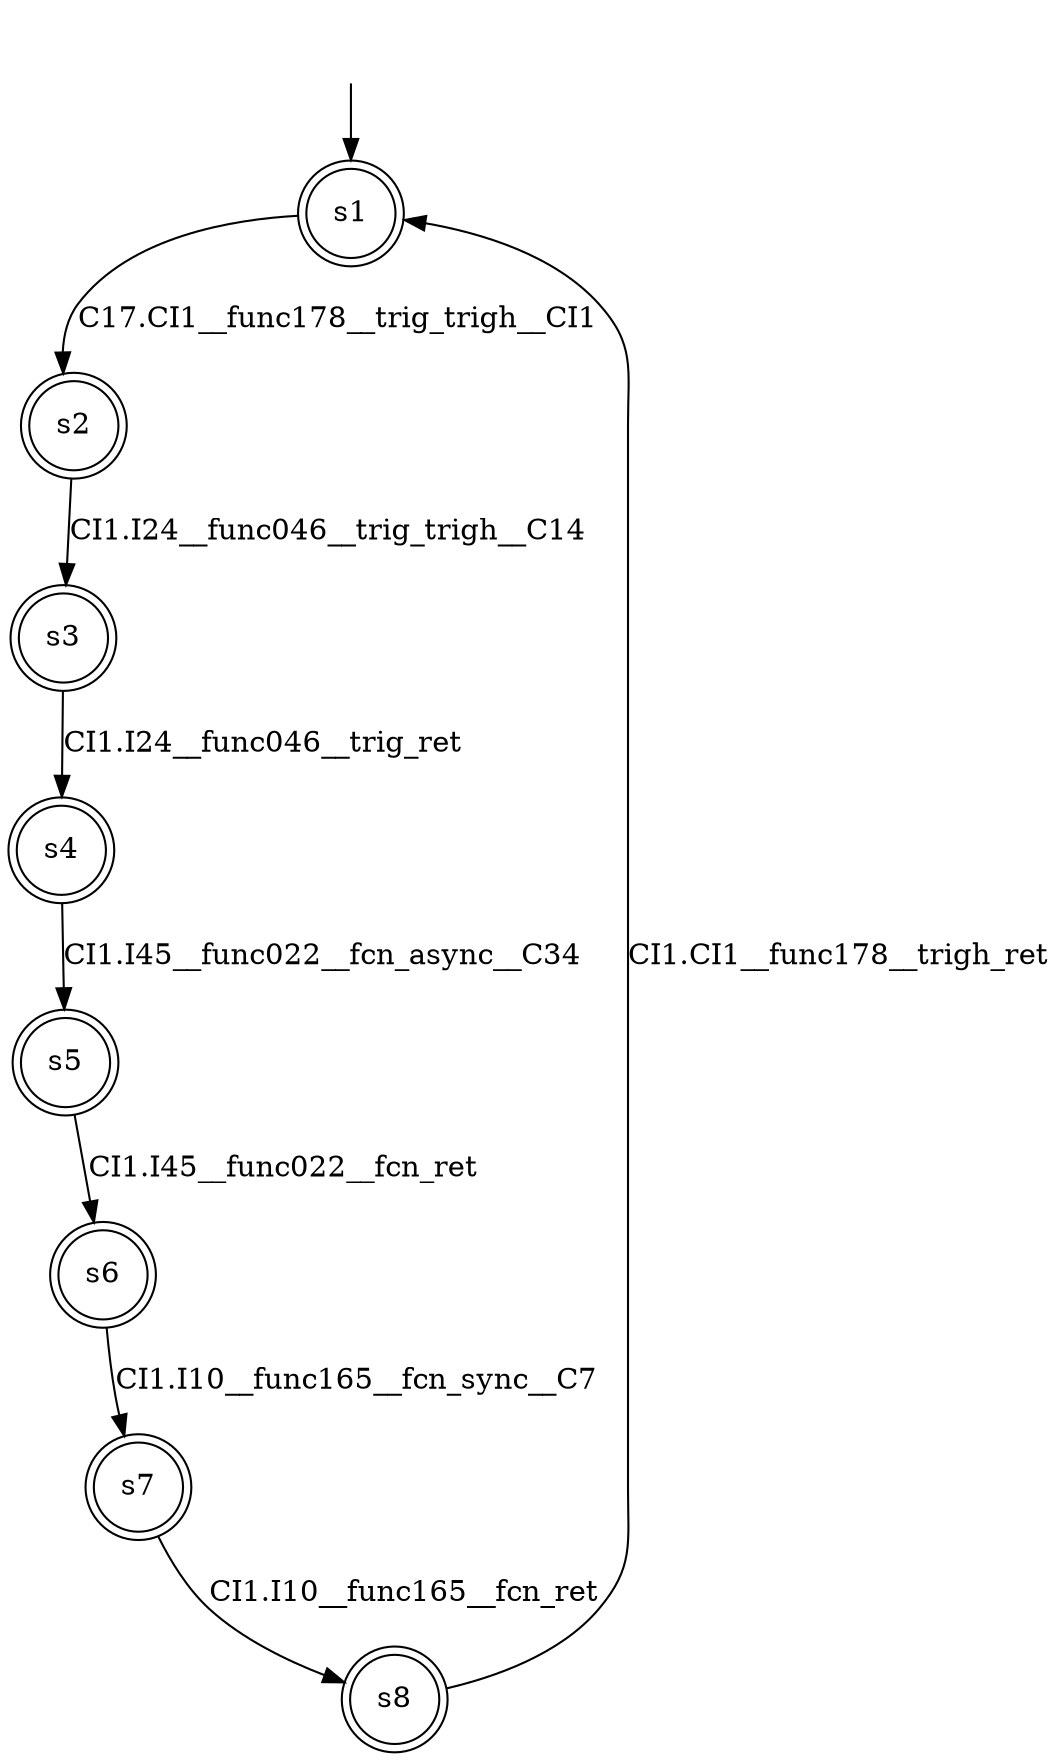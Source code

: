 digraph automaton {
	1 [label=<s1> shape="doublecircle"];
	2 [label=<s2> shape="doublecircle"];
	3 [label=<s3> shape="doublecircle"];
	4 [label=<s4> shape="doublecircle"];
	5 [label=<s5> shape="doublecircle"];
	6 [label=<s6> shape="doublecircle"];
	7 [label=<s7> shape="doublecircle"];
	8 [label=<s8> shape="doublecircle"];
	__init1 [label=<> shape="none"];
	__init1 -> 1;
	1 -> 2 [label=<C17.CI1__func178__trig_trigh__CI1> id="1-0-2"];
	2 -> 3 [label=<CI1.I24__func046__trig_trigh__C14> id="2-0-3"];
	3 -> 4 [label=<CI1.I24__func046__trig_ret> id="3-0-4"];
	4 -> 5 [label=<CI1.I45__func022__fcn_async__C34> id="4-0-5"];
	5 -> 6 [label=<CI1.I45__func022__fcn_ret> id="5-0-6"];
	6 -> 7 [label=<CI1.I10__func165__fcn_sync__C7> id="6-0-7"];
	7 -> 8 [label=<CI1.I10__func165__fcn_ret> id="7-0-8"];
	8 -> 1 [label=<CI1.CI1__func178__trigh_ret> id="8-0-1"];
}
